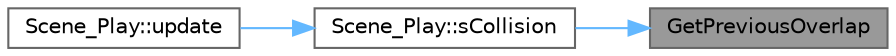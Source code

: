 digraph "GetPreviousOverlap"
{
 // LATEX_PDF_SIZE
  bgcolor="transparent";
  edge [fontname=Helvetica,fontsize=10,labelfontname=Helvetica,labelfontsize=10];
  node [fontname=Helvetica,fontsize=10,shape=box,height=0.2,width=0.4];
  rankdir="RL";
  Node1 [id="Node000001",label="GetPreviousOverlap",height=0.2,width=0.4,color="gray40", fillcolor="grey60", style="filled", fontcolor="black",tooltip="calculates if the previouc position of a rectangle collides with the position of another rectangle an..."];
  Node1 -> Node2 [id="edge3_Node000001_Node000002",dir="back",color="steelblue1",style="solid",tooltip=" "];
  Node2 [id="Node000002",label="Scene_Play::sCollision",height=0.2,width=0.4,color="grey40", fillcolor="white", style="filled",URL="$class_scene___play.html#aec1850ef08cb92b5c6db6cba02dec399",tooltip=" "];
  Node2 -> Node3 [id="edge4_Node000002_Node000003",dir="back",color="steelblue1",style="solid",tooltip=" "];
  Node3 [id="Node000003",label="Scene_Play::update",height=0.2,width=0.4,color="grey40", fillcolor="white", style="filled",URL="$class_scene___play.html#a416e630ef10fac7e34855babea499700",tooltip="constructor that receives a pointer to the game engine"];
}
